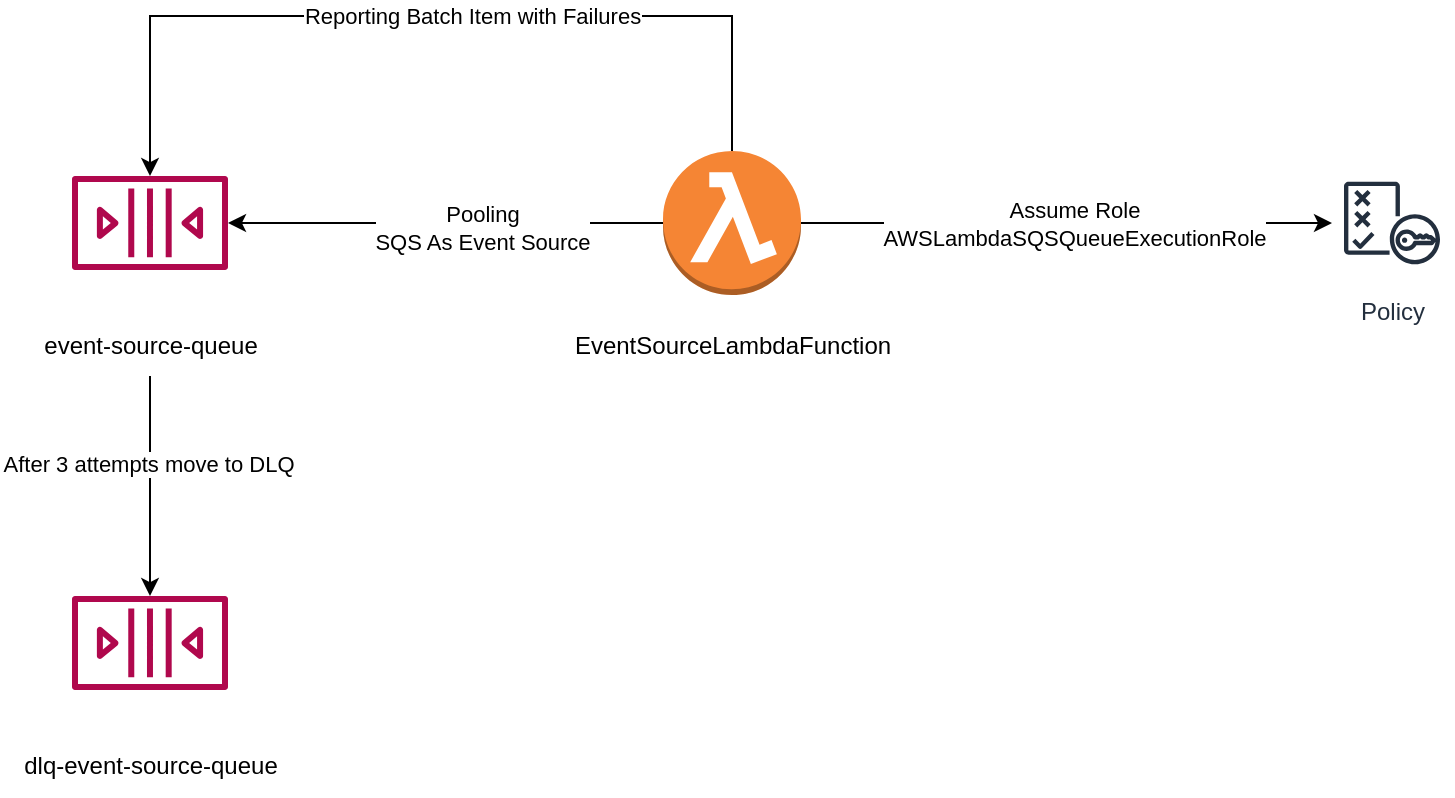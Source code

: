 <mxfile version="20.8.10" type="device"><diagram name="Page-1" id="xSRnLEfuDt3RHZS8vX6t"><mxGraphModel dx="1364" dy="843" grid="1" gridSize="10" guides="1" tooltips="1" connect="1" arrows="1" fold="1" page="1" pageScale="1" pageWidth="850" pageHeight="1100" math="0" shadow="0"><root><mxCell id="0"/><mxCell id="1" parent="0"/><mxCell id="YczYR4v5WmQyJIFNbnGY-4" style="edgeStyle=orthogonalEdgeStyle;rounded=0;orthogonalLoop=1;jettySize=auto;html=1;" edge="1" parent="1" source="YczYR4v5WmQyJIFNbnGY-3" target="YczYR4v5WmQyJIFNbnGY-1"><mxGeometry relative="1" as="geometry"/></mxCell><mxCell id="YczYR4v5WmQyJIFNbnGY-5" value="Pooling&lt;br&gt;SQS As Event Source" style="edgeLabel;html=1;align=center;verticalAlign=middle;resizable=0;points=[];" vertex="1" connectable="0" parent="YczYR4v5WmQyJIFNbnGY-4"><mxGeometry x="-0.165" y="2" relative="1" as="geometry"><mxPoint as="offset"/></mxGeometry></mxCell><mxCell id="YczYR4v5WmQyJIFNbnGY-8" value="" style="group" vertex="1" connectable="0" parent="1"><mxGeometry x="360" y="227.5" width="180" height="112.5" as="geometry"/></mxCell><mxCell id="YczYR4v5WmQyJIFNbnGY-3" value="" style="outlineConnect=0;dashed=0;verticalLabelPosition=bottom;verticalAlign=top;align=center;html=1;shape=mxgraph.aws3.lambda_function;fillColor=#F58534;gradientColor=none;" vertex="1" parent="YczYR4v5WmQyJIFNbnGY-8"><mxGeometry x="55.5" width="69" height="72" as="geometry"/></mxCell><mxCell id="YczYR4v5WmQyJIFNbnGY-7" value="EventSourceLambdaFunction" style="text;html=1;align=center;verticalAlign=middle;resizable=0;points=[];autosize=1;strokeColor=none;fillColor=none;" vertex="1" parent="YczYR4v5WmQyJIFNbnGY-8"><mxGeometry y="82.5" width="180" height="30" as="geometry"/></mxCell><mxCell id="YczYR4v5WmQyJIFNbnGY-10" value="" style="group" vertex="1" connectable="0" parent="1"><mxGeometry x="94" y="240" width="130" height="100" as="geometry"/></mxCell><mxCell id="YczYR4v5WmQyJIFNbnGY-1" value="" style="sketch=0;outlineConnect=0;fontColor=#232F3E;gradientColor=none;fillColor=#B0084D;strokeColor=none;dashed=0;verticalLabelPosition=bottom;verticalAlign=top;align=center;html=1;fontSize=12;fontStyle=0;aspect=fixed;pointerEvents=1;shape=mxgraph.aws4.queue;" vertex="1" parent="YczYR4v5WmQyJIFNbnGY-10"><mxGeometry x="26" width="78" height="47" as="geometry"/></mxCell><mxCell id="YczYR4v5WmQyJIFNbnGY-9" value="event-source-queue" style="text;html=1;align=center;verticalAlign=middle;resizable=0;points=[];autosize=1;strokeColor=none;fillColor=none;" vertex="1" parent="YczYR4v5WmQyJIFNbnGY-10"><mxGeometry y="70" width="130" height="30" as="geometry"/></mxCell><mxCell id="YczYR4v5WmQyJIFNbnGY-12" value="" style="group" vertex="1" connectable="0" parent="1"><mxGeometry x="84" y="450" width="150" height="100" as="geometry"/></mxCell><mxCell id="YczYR4v5WmQyJIFNbnGY-2" value="" style="sketch=0;outlineConnect=0;fontColor=#232F3E;gradientColor=none;fillColor=#B0084D;strokeColor=none;dashed=0;verticalLabelPosition=bottom;verticalAlign=top;align=center;html=1;fontSize=12;fontStyle=0;aspect=fixed;pointerEvents=1;shape=mxgraph.aws4.queue;" vertex="1" parent="YczYR4v5WmQyJIFNbnGY-12"><mxGeometry x="36" width="78" height="47" as="geometry"/></mxCell><mxCell id="YczYR4v5WmQyJIFNbnGY-11" value="dlq-event-source-queue" style="text;html=1;align=center;verticalAlign=middle;resizable=0;points=[];autosize=1;strokeColor=none;fillColor=none;" vertex="1" parent="YczYR4v5WmQyJIFNbnGY-12"><mxGeometry y="70" width="150" height="30" as="geometry"/></mxCell><mxCell id="YczYR4v5WmQyJIFNbnGY-13" style="edgeStyle=orthogonalEdgeStyle;rounded=0;orthogonalLoop=1;jettySize=auto;html=1;" edge="1" parent="1" source="YczYR4v5WmQyJIFNbnGY-9" target="YczYR4v5WmQyJIFNbnGY-2"><mxGeometry relative="1" as="geometry"/></mxCell><mxCell id="YczYR4v5WmQyJIFNbnGY-16" value="After 3 attempts move to DLQ" style="edgeLabel;html=1;align=center;verticalAlign=middle;resizable=0;points=[];" vertex="1" connectable="0" parent="YczYR4v5WmQyJIFNbnGY-13"><mxGeometry x="-0.2" y="-1" relative="1" as="geometry"><mxPoint as="offset"/></mxGeometry></mxCell><mxCell id="YczYR4v5WmQyJIFNbnGY-14" style="edgeStyle=orthogonalEdgeStyle;rounded=0;orthogonalLoop=1;jettySize=auto;html=1;" edge="1" parent="1" source="YczYR4v5WmQyJIFNbnGY-3" target="YczYR4v5WmQyJIFNbnGY-1"><mxGeometry relative="1" as="geometry"><Array as="points"><mxPoint x="450" y="160"/><mxPoint x="159" y="160"/></Array></mxGeometry></mxCell><mxCell id="YczYR4v5WmQyJIFNbnGY-15" value="Reporting Batch Item with Failures" style="edgeLabel;html=1;align=center;verticalAlign=middle;resizable=0;points=[];" vertex="1" connectable="0" parent="YczYR4v5WmQyJIFNbnGY-14"><mxGeometry x="-0.104" y="-4" relative="1" as="geometry"><mxPoint x="-1" y="4" as="offset"/></mxGeometry></mxCell><mxCell id="YczYR4v5WmQyJIFNbnGY-17" value="Policy" style="sketch=0;outlineConnect=0;fontColor=#232F3E;gradientColor=none;strokeColor=#232F3E;fillColor=#ffffff;dashed=0;verticalLabelPosition=bottom;verticalAlign=top;align=center;html=1;fontSize=12;fontStyle=0;aspect=fixed;shape=mxgraph.aws4.resourceIcon;resIcon=mxgraph.aws4.policy;" vertex="1" parent="1"><mxGeometry x="750" y="233.5" width="60" height="60" as="geometry"/></mxCell><mxCell id="YczYR4v5WmQyJIFNbnGY-18" style="edgeStyle=orthogonalEdgeStyle;rounded=0;orthogonalLoop=1;jettySize=auto;html=1;" edge="1" parent="1" source="YczYR4v5WmQyJIFNbnGY-3" target="YczYR4v5WmQyJIFNbnGY-17"><mxGeometry relative="1" as="geometry"/></mxCell><mxCell id="YczYR4v5WmQyJIFNbnGY-19" value="Assume Role&lt;br&gt;AWSLambdaSQSQueueExecutionRole" style="edgeLabel;html=1;align=center;verticalAlign=middle;resizable=0;points=[];" vertex="1" connectable="0" parent="YczYR4v5WmQyJIFNbnGY-18"><mxGeometry x="-0.183" y="-1" relative="1" as="geometry"><mxPoint x="28" y="-1" as="offset"/></mxGeometry></mxCell></root></mxGraphModel></diagram></mxfile>